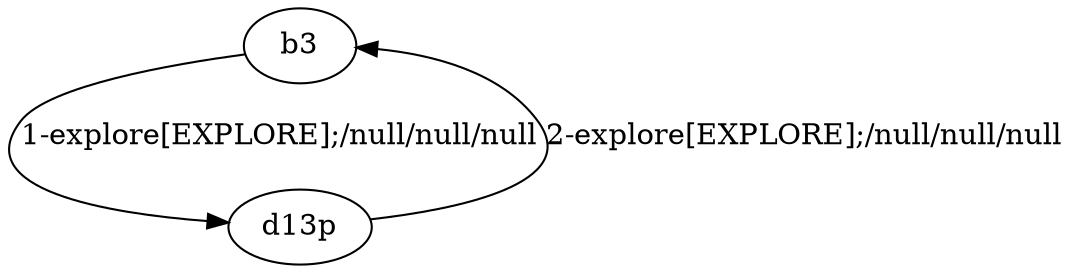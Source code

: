 # Total number of goals covered by this test: 1
# d13p --> b3

digraph g {
"b3" -> "d13p" [label = "1-explore[EXPLORE];/null/null/null"];
"d13p" -> "b3" [label = "2-explore[EXPLORE];/null/null/null"];
}